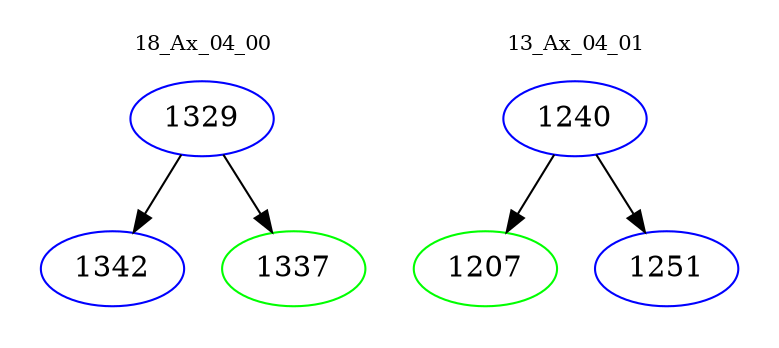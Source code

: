 digraph{
subgraph cluster_0 {
color = white
label = "18_Ax_04_00";
fontsize=10;
T0_1329 [label="1329", color="blue"]
T0_1329 -> T0_1342 [color="black"]
T0_1342 [label="1342", color="blue"]
T0_1329 -> T0_1337 [color="black"]
T0_1337 [label="1337", color="green"]
}
subgraph cluster_1 {
color = white
label = "13_Ax_04_01";
fontsize=10;
T1_1240 [label="1240", color="blue"]
T1_1240 -> T1_1207 [color="black"]
T1_1207 [label="1207", color="green"]
T1_1240 -> T1_1251 [color="black"]
T1_1251 [label="1251", color="blue"]
}
}
